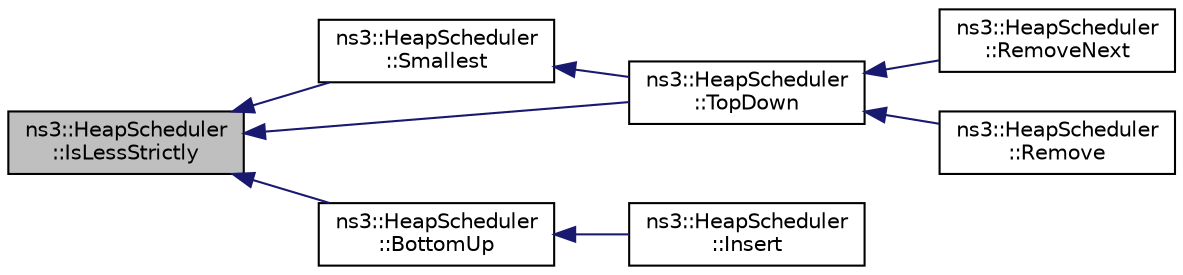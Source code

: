 digraph "ns3::HeapScheduler::IsLessStrictly"
{
  edge [fontname="Helvetica",fontsize="10",labelfontname="Helvetica",labelfontsize="10"];
  node [fontname="Helvetica",fontsize="10",shape=record];
  rankdir="LR";
  Node1 [label="ns3::HeapScheduler\l::IsLessStrictly",height=0.2,width=0.4,color="black", fillcolor="grey75", style="filled", fontcolor="black"];
  Node1 -> Node2 [dir="back",color="midnightblue",fontsize="10",style="solid"];
  Node2 [label="ns3::HeapScheduler\l::Smallest",height=0.2,width=0.4,color="black", fillcolor="white", style="filled",URL="$da/db2/classns3_1_1HeapScheduler.html#a1906ea79fb718ebfae55caecffef42ec"];
  Node2 -> Node3 [dir="back",color="midnightblue",fontsize="10",style="solid"];
  Node3 [label="ns3::HeapScheduler\l::TopDown",height=0.2,width=0.4,color="black", fillcolor="white", style="filled",URL="$da/db2/classns3_1_1HeapScheduler.html#a2ea4d0e4c77dd66465a255322d59af27"];
  Node3 -> Node4 [dir="back",color="midnightblue",fontsize="10",style="solid"];
  Node4 [label="ns3::HeapScheduler\l::RemoveNext",height=0.2,width=0.4,color="black", fillcolor="white", style="filled",URL="$da/db2/classns3_1_1HeapScheduler.html#a97e15b27a21ddedd4346d66b21d97144"];
  Node3 -> Node5 [dir="back",color="midnightblue",fontsize="10",style="solid"];
  Node5 [label="ns3::HeapScheduler\l::Remove",height=0.2,width=0.4,color="black", fillcolor="white", style="filled",URL="$da/db2/classns3_1_1HeapScheduler.html#a81d475b379794f8c4f257d7a506ac372"];
  Node1 -> Node6 [dir="back",color="midnightblue",fontsize="10",style="solid"];
  Node6 [label="ns3::HeapScheduler\l::BottomUp",height=0.2,width=0.4,color="black", fillcolor="white", style="filled",URL="$da/db2/classns3_1_1HeapScheduler.html#aee0e91bc6e951d1ad4a1425e9340164c"];
  Node6 -> Node7 [dir="back",color="midnightblue",fontsize="10",style="solid"];
  Node7 [label="ns3::HeapScheduler\l::Insert",height=0.2,width=0.4,color="black", fillcolor="white", style="filled",URL="$da/db2/classns3_1_1HeapScheduler.html#ac30b67c69e468683bfc7e32f71bfc152"];
  Node1 -> Node3 [dir="back",color="midnightblue",fontsize="10",style="solid"];
}
